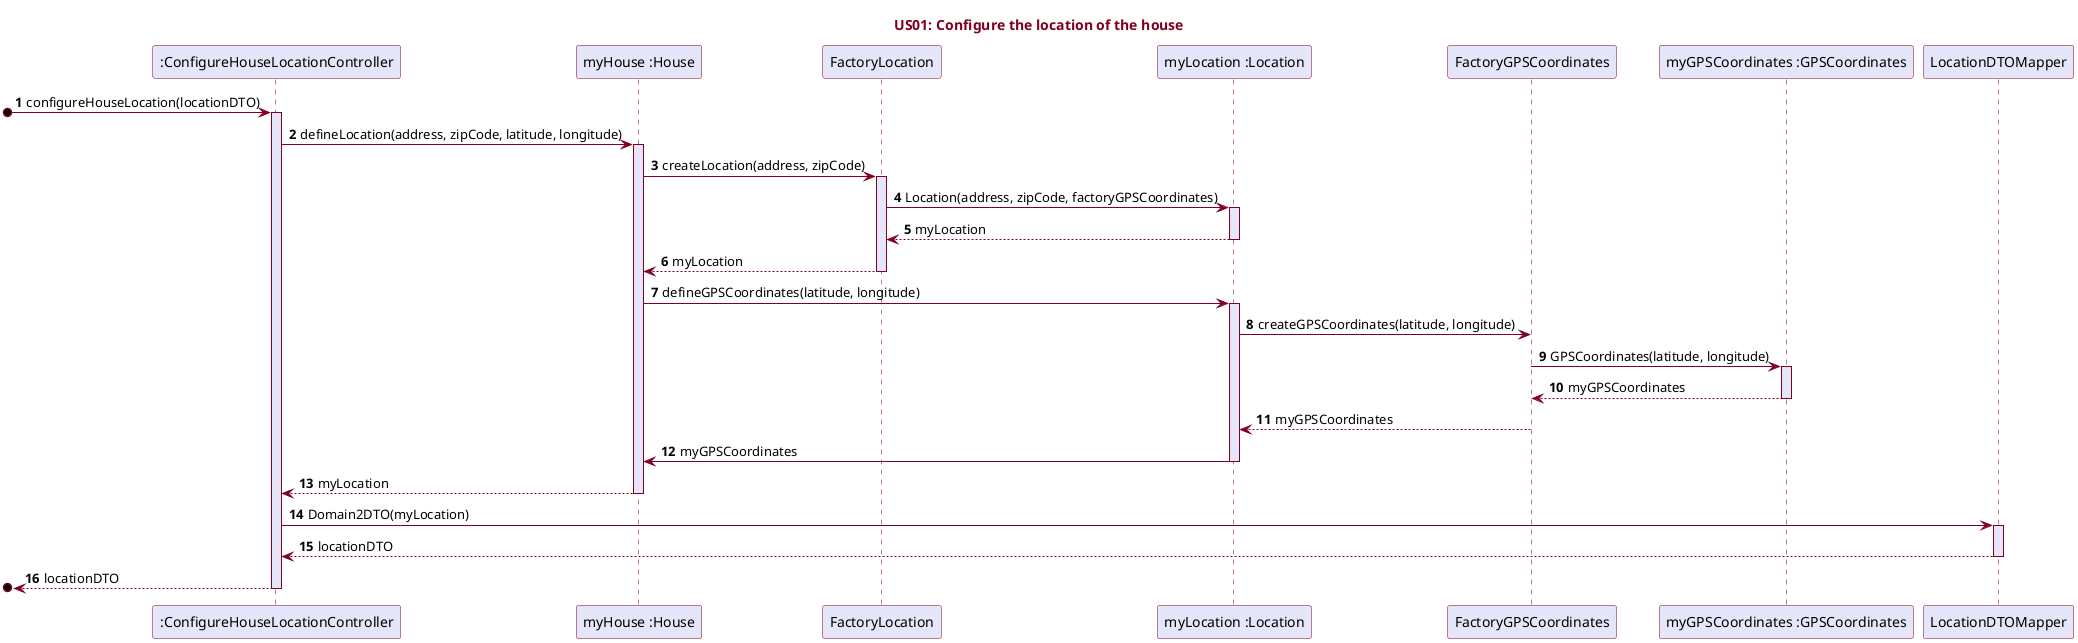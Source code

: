 @startuml
'https://plantuml.com/sequence-diagram

title <font color=#800020>US01: Configure the location of the house</font>

skinparam sequence {
ArrowColor #800020
LifeLineBorderColor #800020
LifeLineBackgroundColor #E6E6FA
ParticipantBorderColor #800020
ParticipantBackgroundColor #E6E6FA
}

autonumber

[o->":ConfigureHouseLocationController": configureHouseLocation(locationDTO)
activate ":ConfigureHouseLocationController"
":ConfigureHouseLocationController"->"myHouse :House": defineLocation(address, zipCode, latitude, longitude)
activate "myHouse :House"
"myHouse :House"->"FactoryLocation" : createLocation(address, zipCode)
activate "FactoryLocation"
"FactoryLocation"->"myLocation :Location" : Location(address, zipCode, factoryGPSCoordinates)
activate "myLocation :Location"
"myLocation :Location"-->"FactoryLocation" : myLocation
deactivate "myLocation :Location"
"FactoryLocation"-->"myHouse :House" : myLocation
deactivate "FactoryLocation"
"myHouse :House"->"myLocation :Location" : defineGPSCoordinates(latitude, longitude)
activate "myLocation :Location"
"myLocation :Location"->"FactoryGPSCoordinates" : createGPSCoordinates(latitude, longitude)
"FactoryGPSCoordinates"->"myGPSCoordinates :GPSCoordinates" : GPSCoordinates(latitude, longitude)
activate "myGPSCoordinates :GPSCoordinates"
"myGPSCoordinates :GPSCoordinates"-->"FactoryGPSCoordinates" : myGPSCoordinates
deactivate "myGPSCoordinates :GPSCoordinates"
"FactoryGPSCoordinates"-->"myLocation :Location" : myGPSCoordinates

"myLocation :Location"->"myHouse :House"  : myGPSCoordinates


deactivate "myLocation :Location"
"myHouse :House"-->":ConfigureHouseLocationController": myLocation
deactivate "myHouse :House"
":ConfigureHouseLocationController"->"LocationDTOMapper": Domain2DTO(myLocation)
activate "LocationDTOMapper"
"LocationDTOMapper"-->":ConfigureHouseLocationController": locationDTO
deactivate "LocationDTOMapper"
[o<--":ConfigureHouseLocationController": locationDTO
deactivate ":ConfigureHouseLocationController"

@enduml
